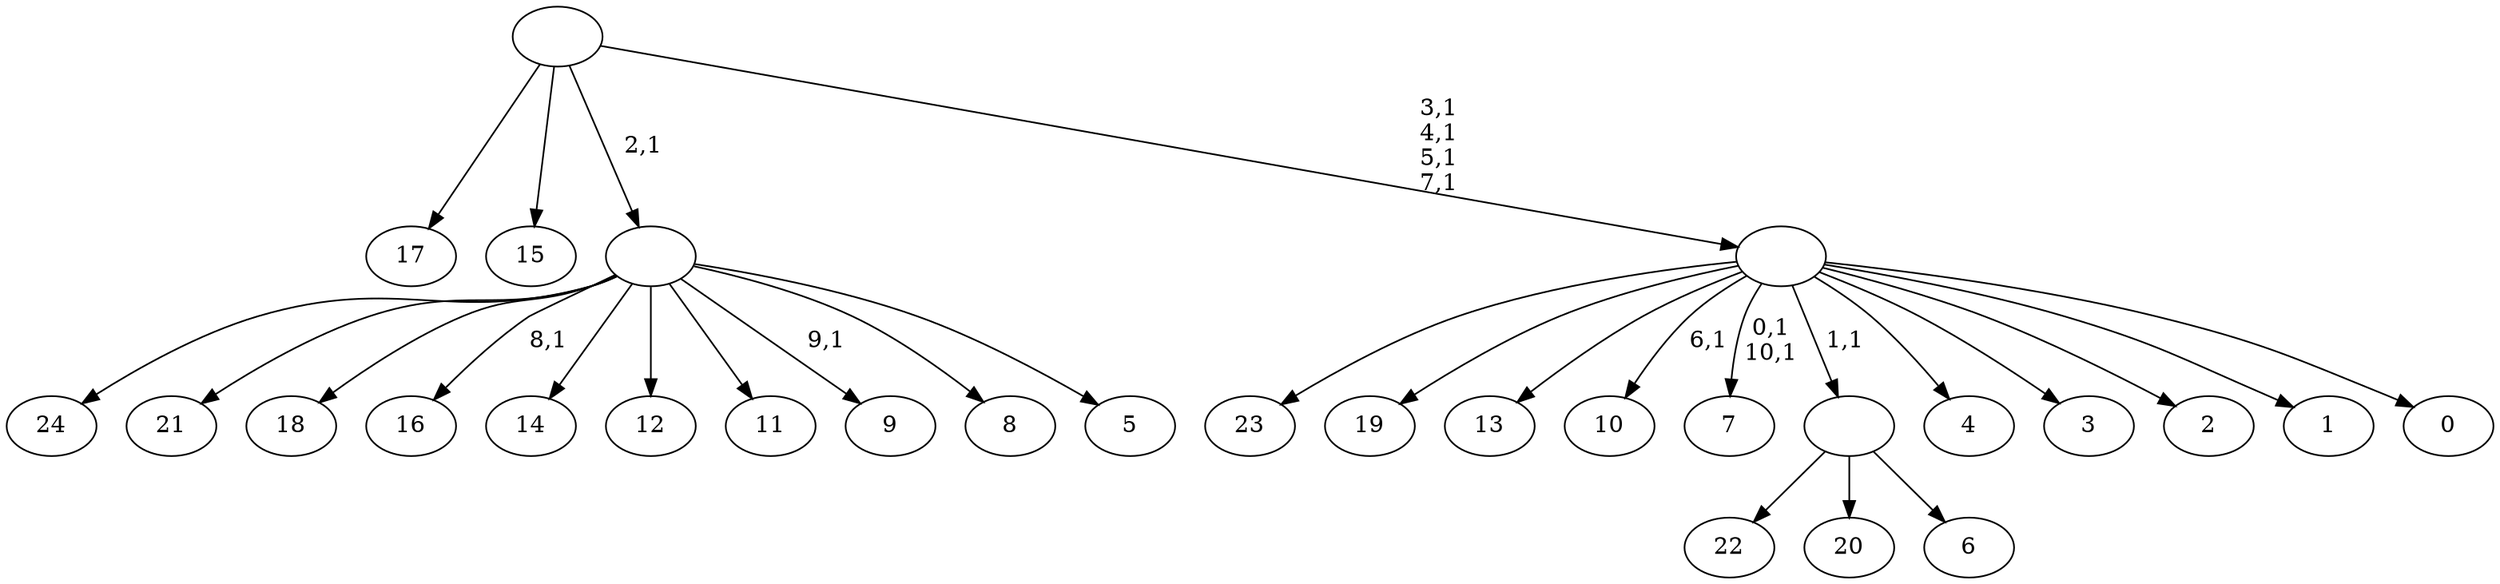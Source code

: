 digraph T {
	36 [label="24"]
	35 [label="23"]
	34 [label="22"]
	33 [label="21"]
	32 [label="20"]
	31 [label="19"]
	30 [label="18"]
	29 [label="17"]
	28 [label="16"]
	26 [label="15"]
	25 [label="14"]
	24 [label="13"]
	23 [label="12"]
	22 [label="11"]
	21 [label="10"]
	19 [label="9"]
	17 [label="8"]
	16 [label="7"]
	13 [label="6"]
	12 [label=""]
	11 [label="5"]
	10 [label=""]
	9 [label="4"]
	8 [label="3"]
	7 [label="2"]
	6 [label="1"]
	5 [label="0"]
	4 [label=""]
	0 [label=""]
	12 -> 34 [label=""]
	12 -> 32 [label=""]
	12 -> 13 [label=""]
	10 -> 19 [label="9,1"]
	10 -> 28 [label="8,1"]
	10 -> 36 [label=""]
	10 -> 33 [label=""]
	10 -> 30 [label=""]
	10 -> 25 [label=""]
	10 -> 23 [label=""]
	10 -> 22 [label=""]
	10 -> 17 [label=""]
	10 -> 11 [label=""]
	4 -> 16 [label="0,1\n10,1"]
	4 -> 21 [label="6,1"]
	4 -> 35 [label=""]
	4 -> 31 [label=""]
	4 -> 24 [label=""]
	4 -> 12 [label="1,1"]
	4 -> 9 [label=""]
	4 -> 8 [label=""]
	4 -> 7 [label=""]
	4 -> 6 [label=""]
	4 -> 5 [label=""]
	0 -> 4 [label="3,1\n4,1\n5,1\n7,1"]
	0 -> 29 [label=""]
	0 -> 26 [label=""]
	0 -> 10 [label="2,1"]
}
